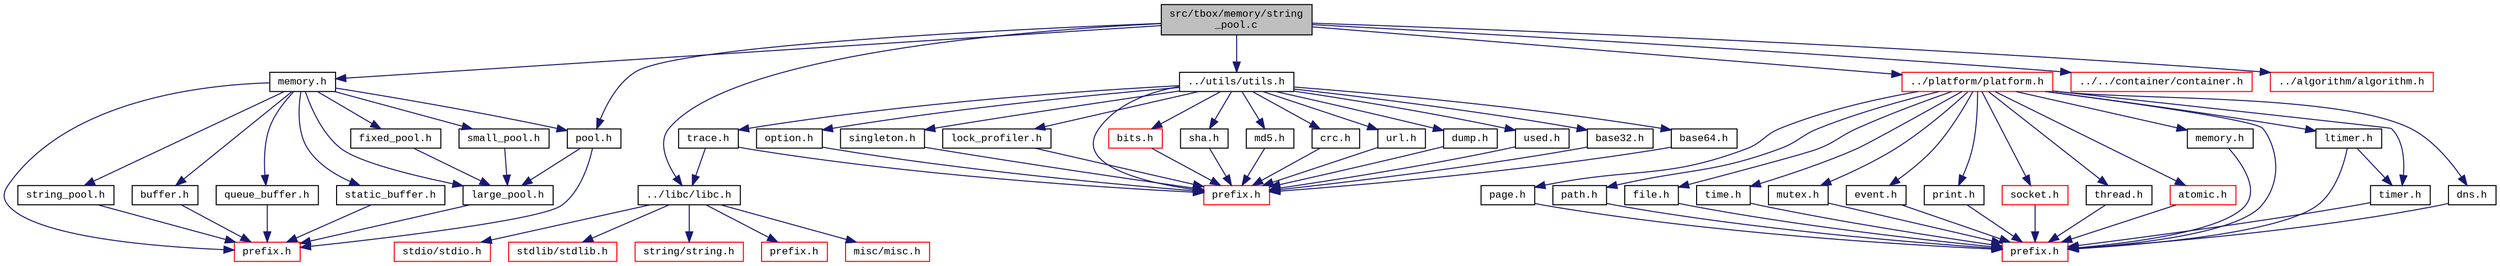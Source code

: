digraph "src/tbox/memory/string_pool.c"
{
  edge [fontname="CourierNew",fontsize="10",labelfontname="CourierNew",labelfontsize="10"];
  node [fontname="CourierNew",fontsize="10",shape=record];
  Node1 [label="src/tbox/memory/string\l_pool.c",height=0.2,width=0.4,color="black", fillcolor="grey75", style="filled" fontcolor="black"];
  Node1 -> Node2 [color="midnightblue",fontsize="10",style="solid"];
  Node2 [label="pool.h",height=0.2,width=0.4,color="black", fillcolor="white", style="filled",URL="$db/db7/pool_8h.html"];
  Node2 -> Node3 [color="midnightblue",fontsize="10",style="solid"];
  Node3 [label="prefix.h",height=0.2,width=0.4,color="red", fillcolor="white", style="filled",URL="$d0/dad/memory_2prefix_8h_source.html"];
  Node2 -> Node4 [color="midnightblue",fontsize="10",style="solid"];
  Node4 [label="large_pool.h",height=0.2,width=0.4,color="black", fillcolor="white", style="filled",URL="$db/d2d/large__pool_8h.html"];
  Node4 -> Node3 [color="midnightblue",fontsize="10",style="solid"];
  Node1 -> Node5 [color="midnightblue",fontsize="10",style="solid"];
  Node5 [label="memory.h",height=0.2,width=0.4,color="black", fillcolor="white", style="filled",URL="$dd/d7b/memory_2memory_8h_source.html"];
  Node5 -> Node3 [color="midnightblue",fontsize="10",style="solid"];
  Node5 -> Node2 [color="midnightblue",fontsize="10",style="solid"];
  Node5 -> Node6 [color="midnightblue",fontsize="10",style="solid"];
  Node6 [label="fixed_pool.h",height=0.2,width=0.4,color="black", fillcolor="white", style="filled",URL="$dd/dd0/fixed__pool_8h.html"];
  Node6 -> Node4 [color="midnightblue",fontsize="10",style="solid"];
  Node5 -> Node4 [color="midnightblue",fontsize="10",style="solid"];
  Node5 -> Node7 [color="midnightblue",fontsize="10",style="solid"];
  Node7 [label="small_pool.h",height=0.2,width=0.4,color="black", fillcolor="white", style="filled",URL="$d1/d34/small__pool_8h.html"];
  Node7 -> Node4 [color="midnightblue",fontsize="10",style="solid"];
  Node5 -> Node8 [color="midnightblue",fontsize="10",style="solid"];
  Node8 [label="string_pool.h",height=0.2,width=0.4,color="black", fillcolor="white", style="filled",URL="$db/d9d/string__pool_8h.html"];
  Node8 -> Node3 [color="midnightblue",fontsize="10",style="solid"];
  Node5 -> Node9 [color="midnightblue",fontsize="10",style="solid"];
  Node9 [label="buffer.h",height=0.2,width=0.4,color="black", fillcolor="white", style="filled",URL="$d5/d08/buffer_8h.html"];
  Node9 -> Node3 [color="midnightblue",fontsize="10",style="solid"];
  Node5 -> Node10 [color="midnightblue",fontsize="10",style="solid"];
  Node10 [label="queue_buffer.h",height=0.2,width=0.4,color="black", fillcolor="white", style="filled",URL="$d8/d9d/queue__buffer_8h.html"];
  Node10 -> Node3 [color="midnightblue",fontsize="10",style="solid"];
  Node5 -> Node11 [color="midnightblue",fontsize="10",style="solid"];
  Node11 [label="static_buffer.h",height=0.2,width=0.4,color="black", fillcolor="white", style="filled",URL="$d4/d2b/static__buffer_8h.html"];
  Node11 -> Node3 [color="midnightblue",fontsize="10",style="solid"];
  Node1 -> Node12 [color="midnightblue",fontsize="10",style="solid"];
  Node12 [label="../libc/libc.h",height=0.2,width=0.4,color="black", fillcolor="white", style="filled",URL="$db/dc8/libc_8h.html"];
  Node12 -> Node13 [color="midnightblue",fontsize="10",style="solid"];
  Node13 [label="prefix.h",height=0.2,width=0.4,color="red", fillcolor="white", style="filled",URL="$d4/df0/libc_2prefix_8h_source.html"];
  Node12 -> Node14 [color="midnightblue",fontsize="10",style="solid"];
  Node14 [label="misc/misc.h",height=0.2,width=0.4,color="red", fillcolor="white", style="filled",URL="$d4/d08/misc_8h.html"];
  Node12 -> Node15 [color="midnightblue",fontsize="10",style="solid"];
  Node15 [label="stdio/stdio.h",height=0.2,width=0.4,color="red", fillcolor="white", style="filled",URL="$d6/dd1/stdio_8h.html"];
  Node12 -> Node16 [color="midnightblue",fontsize="10",style="solid"];
  Node16 [label="stdlib/stdlib.h",height=0.2,width=0.4,color="red", fillcolor="white", style="filled",URL="$dc/d9c/stdlib_8h.html"];
  Node12 -> Node17 [color="midnightblue",fontsize="10",style="solid"];
  Node17 [label="string/string.h",height=0.2,width=0.4,color="red", fillcolor="white", style="filled",URL="$da/d52/libc_2string_2string_8h_source.html"];
  Node1 -> Node18 [color="midnightblue",fontsize="10",style="solid"];
  Node18 [label="../utils/utils.h",height=0.2,width=0.4,color="black", fillcolor="white", style="filled",URL="$de/d2f/utils_2utils_8h_source.html"];
  Node18 -> Node19 [color="midnightblue",fontsize="10",style="solid"];
  Node19 [label="prefix.h",height=0.2,width=0.4,color="red", fillcolor="white", style="filled",URL="$de/d60/utils_2prefix_8h_source.html"];
  Node18 -> Node20 [color="midnightblue",fontsize="10",style="solid"];
  Node20 [label="bits.h",height=0.2,width=0.4,color="red", fillcolor="white", style="filled",URL="$df/db9/bits_8h_source.html"];
  Node20 -> Node19 [color="midnightblue",fontsize="10",style="solid"];
  Node18 -> Node21 [color="midnightblue",fontsize="10",style="solid"];
  Node21 [label="sha.h",height=0.2,width=0.4,color="black", fillcolor="white", style="filled",URL="$d9/d61/sha_8h.html"];
  Node21 -> Node19 [color="midnightblue",fontsize="10",style="solid"];
  Node18 -> Node22 [color="midnightblue",fontsize="10",style="solid"];
  Node22 [label="md5.h",height=0.2,width=0.4,color="black", fillcolor="white", style="filled",URL="$da/db0/md5_8h.html"];
  Node22 -> Node19 [color="midnightblue",fontsize="10",style="solid"];
  Node18 -> Node23 [color="midnightblue",fontsize="10",style="solid"];
  Node23 [label="crc.h",height=0.2,width=0.4,color="black", fillcolor="white", style="filled",URL="$dc/de6/crc_8h_source.html"];
  Node23 -> Node19 [color="midnightblue",fontsize="10",style="solid"];
  Node18 -> Node24 [color="midnightblue",fontsize="10",style="solid"];
  Node24 [label="url.h",height=0.2,width=0.4,color="black", fillcolor="white", style="filled",URL="$de/d6c/utils_2url_8h_source.html"];
  Node24 -> Node19 [color="midnightblue",fontsize="10",style="solid"];
  Node18 -> Node25 [color="midnightblue",fontsize="10",style="solid"];
  Node25 [label="dump.h",height=0.2,width=0.4,color="black", fillcolor="white", style="filled",URL="$d5/de5/dump_8h.html"];
  Node25 -> Node19 [color="midnightblue",fontsize="10",style="solid"];
  Node18 -> Node26 [color="midnightblue",fontsize="10",style="solid"];
  Node26 [label="used.h",height=0.2,width=0.4,color="black", fillcolor="white", style="filled",URL="$d4/d2b/used_8h.html"];
  Node26 -> Node19 [color="midnightblue",fontsize="10",style="solid"];
  Node18 -> Node27 [color="midnightblue",fontsize="10",style="solid"];
  Node27 [label="trace.h",height=0.2,width=0.4,color="black", fillcolor="white", style="filled",URL="$da/d18/utils_2trace_8h_source.html"];
  Node27 -> Node19 [color="midnightblue",fontsize="10",style="solid"];
  Node27 -> Node12 [color="midnightblue",fontsize="10",style="solid"];
  Node18 -> Node28 [color="midnightblue",fontsize="10",style="solid"];
  Node28 [label="base32.h",height=0.2,width=0.4,color="black", fillcolor="white", style="filled",URL="$d8/d33/base32_8h.html"];
  Node28 -> Node19 [color="midnightblue",fontsize="10",style="solid"];
  Node18 -> Node29 [color="midnightblue",fontsize="10",style="solid"];
  Node29 [label="base64.h",height=0.2,width=0.4,color="black", fillcolor="white", style="filled",URL="$d2/d6f/base64_8h_source.html"];
  Node29 -> Node19 [color="midnightblue",fontsize="10",style="solid"];
  Node18 -> Node30 [color="midnightblue",fontsize="10",style="solid"];
  Node30 [label="option.h",height=0.2,width=0.4,color="black", fillcolor="white", style="filled",URL="$db/d15/utils_2option_8h_source.html"];
  Node30 -> Node19 [color="midnightblue",fontsize="10",style="solid"];
  Node18 -> Node31 [color="midnightblue",fontsize="10",style="solid"];
  Node31 [label="singleton.h",height=0.2,width=0.4,color="black", fillcolor="white", style="filled",URL="$d4/d0b/singleton_8h.html"];
  Node31 -> Node19 [color="midnightblue",fontsize="10",style="solid"];
  Node18 -> Node32 [color="midnightblue",fontsize="10",style="solid"];
  Node32 [label="lock_profiler.h",height=0.2,width=0.4,color="black", fillcolor="white", style="filled",URL="$d8/da8/lock__profiler_8h.html"];
  Node32 -> Node19 [color="midnightblue",fontsize="10",style="solid"];
  Node1 -> Node33 [color="midnightblue",fontsize="10",style="solid"];
  Node33 [label="../platform/platform.h",height=0.2,width=0.4,color="red", fillcolor="white", style="filled",URL="$de/d03/platform_8h.html"];
  Node33 -> Node34 [color="midnightblue",fontsize="10",style="solid"];
  Node34 [label="prefix.h",height=0.2,width=0.4,color="red", fillcolor="white", style="filled",URL="$db/dfa/platform_2prefix_8h_source.html"];
  Node33 -> Node35 [color="midnightblue",fontsize="10",style="solid"];
  Node35 [label="dns.h",height=0.2,width=0.4,color="black", fillcolor="white", style="filled",URL="$d9/d31/platform_2dns_8h_source.html"];
  Node35 -> Node34 [color="midnightblue",fontsize="10",style="solid"];
  Node33 -> Node36 [color="midnightblue",fontsize="10",style="solid"];
  Node36 [label="page.h",height=0.2,width=0.4,color="black", fillcolor="white", style="filled",URL="$de/dad/page_8h.html"];
  Node36 -> Node34 [color="midnightblue",fontsize="10",style="solid"];
  Node33 -> Node37 [color="midnightblue",fontsize="10",style="solid"];
  Node37 [label="path.h",height=0.2,width=0.4,color="black", fillcolor="white", style="filled",URL="$d7/dd4/path_8h_source.html"];
  Node37 -> Node34 [color="midnightblue",fontsize="10",style="solid"];
  Node33 -> Node38 [color="midnightblue",fontsize="10",style="solid"];
  Node38 [label="file.h",height=0.2,width=0.4,color="black", fillcolor="white", style="filled",URL="$d2/d4d/file_8h.html"];
  Node38 -> Node34 [color="midnightblue",fontsize="10",style="solid"];
  Node33 -> Node39 [color="midnightblue",fontsize="10",style="solid"];
  Node39 [label="time.h",height=0.2,width=0.4,color="black", fillcolor="white", style="filled",URL="$db/d97/platform_2time_8h_source.html"];
  Node39 -> Node34 [color="midnightblue",fontsize="10",style="solid"];
  Node33 -> Node40 [color="midnightblue",fontsize="10",style="solid"];
  Node40 [label="mutex.h",height=0.2,width=0.4,color="black", fillcolor="white", style="filled",URL="$d0/df8/mutex_8h.html"];
  Node40 -> Node34 [color="midnightblue",fontsize="10",style="solid"];
  Node33 -> Node41 [color="midnightblue",fontsize="10",style="solid"];
  Node41 [label="event.h",height=0.2,width=0.4,color="black", fillcolor="white", style="filled",URL="$dd/d20/event_8h.html"];
  Node41 -> Node34 [color="midnightblue",fontsize="10",style="solid"];
  Node33 -> Node42 [color="midnightblue",fontsize="10",style="solid"];
  Node42 [label="timer.h",height=0.2,width=0.4,color="black", fillcolor="white", style="filled",URL="$d5/dd0/timer_8h.html"];
  Node42 -> Node34 [color="midnightblue",fontsize="10",style="solid"];
  Node33 -> Node43 [color="midnightblue",fontsize="10",style="solid"];
  Node43 [label="print.h",height=0.2,width=0.4,color="black", fillcolor="white", style="filled",URL="$d5/d77/print_8h.html"];
  Node43 -> Node34 [color="midnightblue",fontsize="10",style="solid"];
  Node33 -> Node44 [color="midnightblue",fontsize="10",style="solid"];
  Node44 [label="ltimer.h",height=0.2,width=0.4,color="black", fillcolor="white", style="filled",URL="$d5/d7d/ltimer_8h.html"];
  Node44 -> Node34 [color="midnightblue",fontsize="10",style="solid"];
  Node44 -> Node42 [color="midnightblue",fontsize="10",style="solid"];
  Node33 -> Node45 [color="midnightblue",fontsize="10",style="solid"];
  Node45 [label="socket.h",height=0.2,width=0.4,color="red", fillcolor="white", style="filled",URL="$da/ddd/socket_8h.html"];
  Node45 -> Node34 [color="midnightblue",fontsize="10",style="solid"];
  Node33 -> Node46 [color="midnightblue",fontsize="10",style="solid"];
  Node46 [label="thread.h",height=0.2,width=0.4,color="black", fillcolor="white", style="filled",URL="$db/dd5/thread_8h.html"];
  Node46 -> Node34 [color="midnightblue",fontsize="10",style="solid"];
  Node33 -> Node47 [color="midnightblue",fontsize="10",style="solid"];
  Node47 [label="atomic.h",height=0.2,width=0.4,color="red", fillcolor="white", style="filled",URL="$dd/d02/atomic_8h_source.html"];
  Node47 -> Node34 [color="midnightblue",fontsize="10",style="solid"];
  Node33 -> Node48 [color="midnightblue",fontsize="10",style="solid"];
  Node48 [label="memory.h",height=0.2,width=0.4,color="black", fillcolor="white", style="filled",URL="$d0/db0/platform_2memory_8h_source.html"];
  Node48 -> Node34 [color="midnightblue",fontsize="10",style="solid"];
  Node1 -> Node49 [color="midnightblue",fontsize="10",style="solid"];
  Node49 [label="../../container/container.h",height=0.2,width=0.4,color="red", fillcolor="white", style="filled",URL="$d4/ddd/container_8h.html"];
  Node1 -> Node50 [color="midnightblue",fontsize="10",style="solid"];
  Node50 [label="../algorithm/algorithm.h",height=0.2,width=0.4,color="red", fillcolor="white", style="filled",URL="$df/dd9/algorithm_8h.html"];
}
